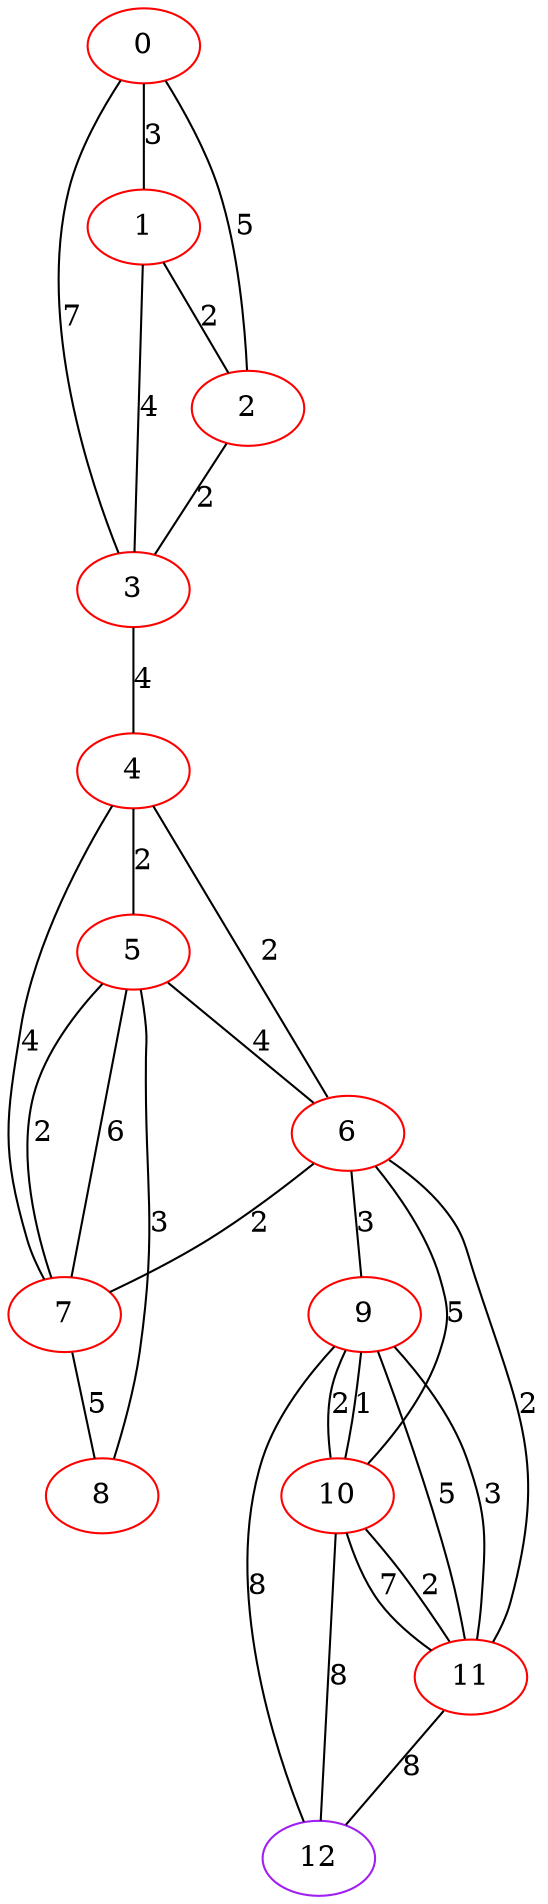 graph "" {
0 [color=red, weight=1];
1 [color=red, weight=1];
2 [color=red, weight=1];
3 [color=red, weight=1];
4 [color=red, weight=1];
5 [color=red, weight=1];
6 [color=red, weight=1];
7 [color=red, weight=1];
8 [color=red, weight=1];
9 [color=red, weight=1];
10 [color=red, weight=1];
11 [color=red, weight=1];
12 [color=purple, weight=4];
0 -- 1  [key=0, label=3];
0 -- 2  [key=0, label=5];
0 -- 3  [key=0, label=7];
1 -- 2  [key=0, label=2];
1 -- 3  [key=0, label=4];
2 -- 3  [key=0, label=2];
3 -- 4  [key=0, label=4];
4 -- 5  [key=0, label=2];
4 -- 6  [key=0, label=2];
4 -- 7  [key=0, label=4];
5 -- 8  [key=0, label=3];
5 -- 6  [key=0, label=4];
5 -- 7  [key=0, label=2];
5 -- 7  [key=1, label=6];
6 -- 7  [key=0, label=2];
6 -- 9  [key=0, label=3];
6 -- 10  [key=0, label=5];
6 -- 11  [key=0, label=2];
7 -- 8  [key=0, label=5];
9 -- 10  [key=0, label=2];
9 -- 10  [key=1, label=1];
9 -- 11  [key=0, label=5];
9 -- 11  [key=1, label=3];
9 -- 12  [key=0, label=8];
10 -- 11  [key=0, label=7];
10 -- 11  [key=1, label=2];
10 -- 12  [key=0, label=8];
11 -- 12  [key=0, label=8];
}
